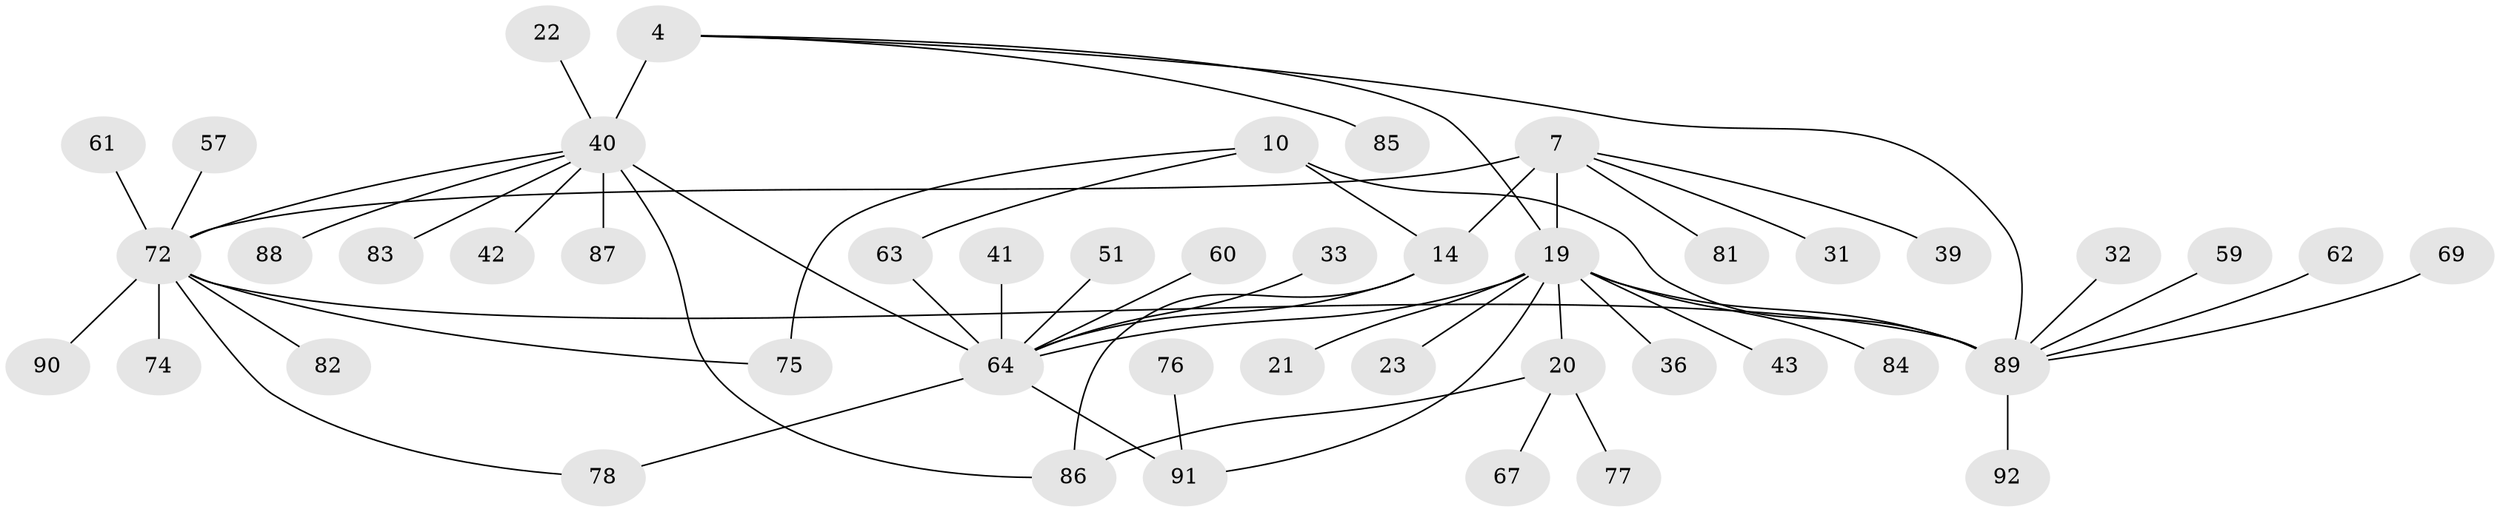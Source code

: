 // original degree distribution, {9: 0.043478260869565216, 7: 0.05434782608695652, 6: 0.03260869565217391, 3: 0.09782608695652174, 4: 0.043478260869565216, 5: 0.021739130434782608, 11: 0.021739130434782608, 1: 0.5, 2: 0.18478260869565216}
// Generated by graph-tools (version 1.1) at 2025/54/03/09/25 04:54:26]
// undirected, 46 vertices, 57 edges
graph export_dot {
graph [start="1"]
  node [color=gray90,style=filled];
  4 [super="+3"];
  7 [super="+6"];
  10 [super="+9"];
  14 [super="+13"];
  19 [super="+17"];
  20 [super="+18"];
  21;
  22;
  23;
  31;
  32 [super="+24"];
  33;
  36;
  39;
  40 [super="+2"];
  41;
  42;
  43;
  51 [super="+38"];
  57;
  59;
  60;
  61;
  62 [super="+28"];
  63;
  64 [super="+16+29"];
  67;
  69;
  72 [super="+26+46"];
  74 [super="+30"];
  75 [super="+44"];
  76;
  77;
  78;
  81 [super="+37"];
  82;
  83;
  84;
  85 [super="+73+79"];
  86 [super="+52+70"];
  87;
  88;
  89 [super="+80+12"];
  90 [super="+50+71"];
  91 [super="+68"];
  92 [super="+65"];
  4 -- 19;
  4 -- 85;
  4 -- 89;
  4 -- 40 [weight=4];
  7 -- 31;
  7 -- 39;
  7 -- 14;
  7 -- 19;
  7 -- 81;
  7 -- 72 [weight=4];
  10 -- 63;
  10 -- 14;
  10 -- 75;
  10 -- 89 [weight=4];
  14 -- 86;
  14 -- 64 [weight=4];
  19 -- 20 [weight=4];
  19 -- 23;
  19 -- 43;
  19 -- 84;
  19 -- 36;
  19 -- 21;
  19 -- 91 [weight=2];
  19 -- 89 [weight=2];
  19 -- 64;
  20 -- 67;
  20 -- 77;
  20 -- 86;
  22 -- 40;
  32 -- 89;
  33 -- 64;
  40 -- 64;
  40 -- 72 [weight=2];
  40 -- 42;
  40 -- 83;
  40 -- 87;
  40 -- 88;
  40 -- 86;
  41 -- 64;
  51 -- 64;
  57 -- 72;
  59 -- 89;
  60 -- 64;
  61 -- 72;
  62 -- 89;
  63 -- 64;
  64 -- 78;
  64 -- 91 [weight=2];
  69 -- 89;
  72 -- 74;
  72 -- 75;
  72 -- 78;
  72 -- 82;
  72 -- 89;
  72 -- 90;
  76 -- 91;
  89 -- 92;
}
